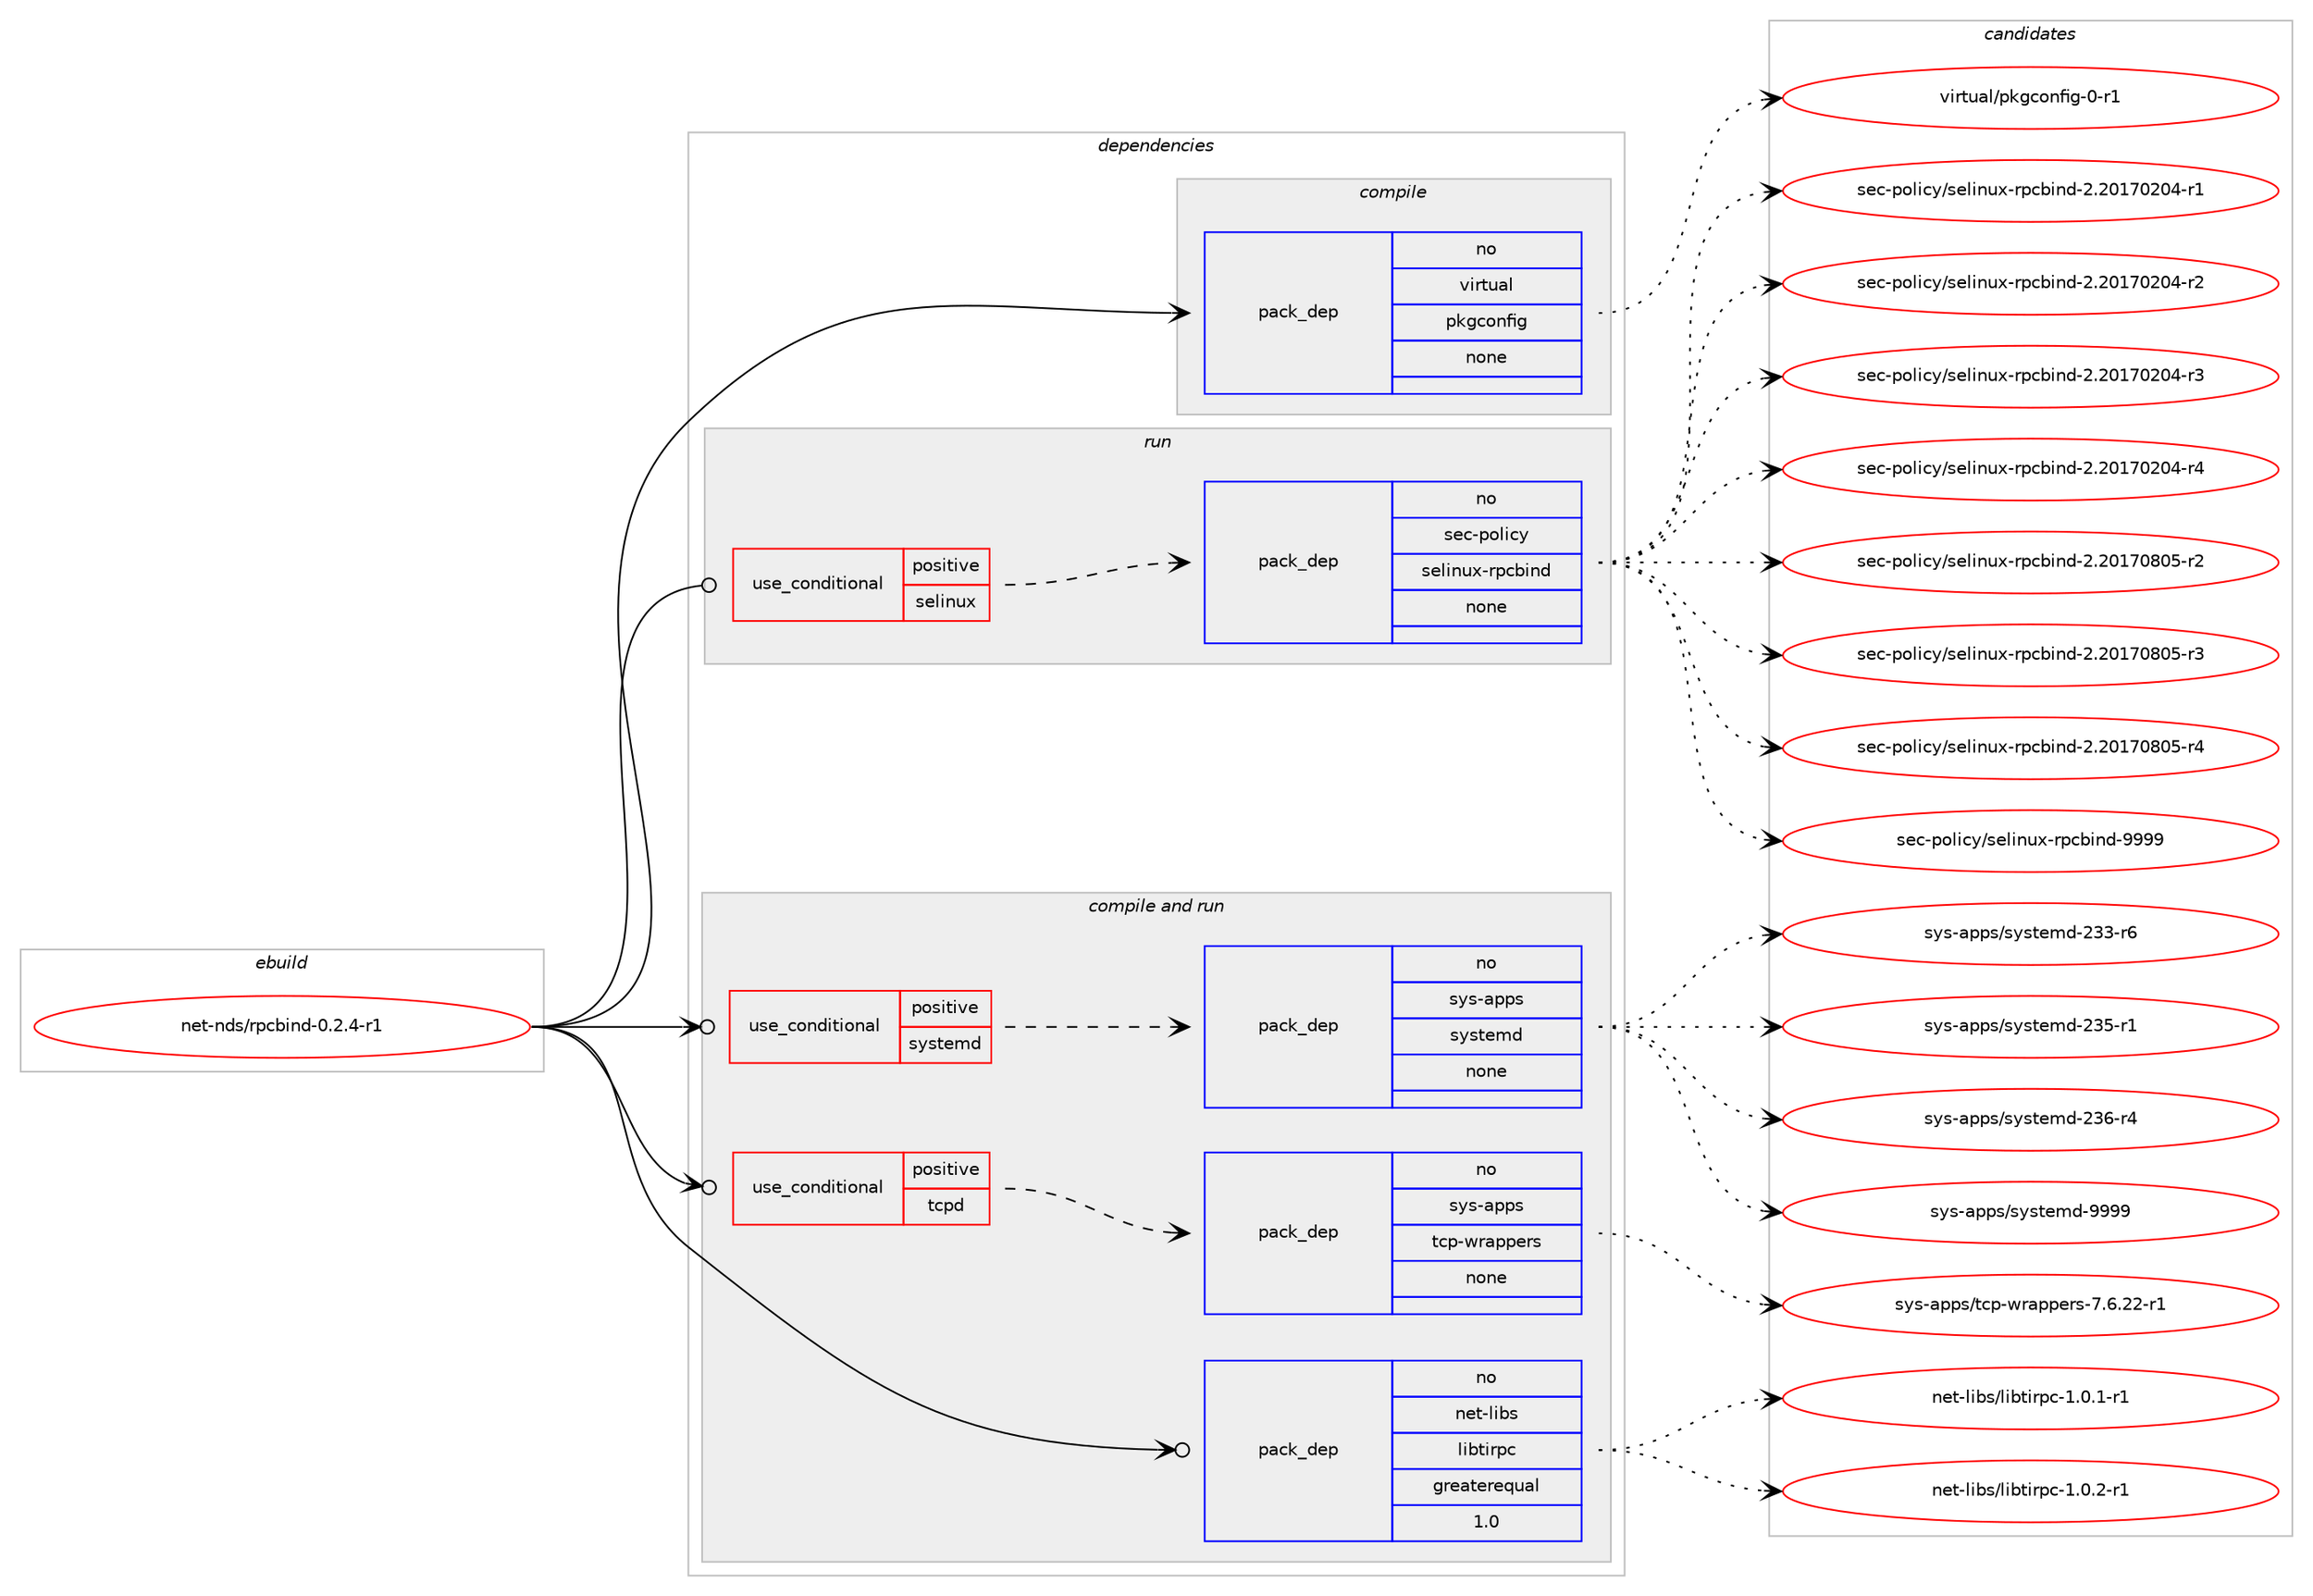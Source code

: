 digraph prolog {

# *************
# Graph options
# *************

newrank=true;
concentrate=true;
compound=true;
graph [rankdir=LR,fontname=Helvetica,fontsize=10,ranksep=1.5];#, ranksep=2.5, nodesep=0.2];
edge  [arrowhead=vee];
node  [fontname=Helvetica,fontsize=10];

# **********
# The ebuild
# **********

subgraph cluster_leftcol {
color=gray;
rank=same;
label=<<i>ebuild</i>>;
id [label="net-nds/rpcbind-0.2.4-r1", color=red, width=4, href="../net-nds/rpcbind-0.2.4-r1.svg"];
}

# ****************
# The dependencies
# ****************

subgraph cluster_midcol {
color=gray;
label=<<i>dependencies</i>>;
subgraph cluster_compile {
fillcolor="#eeeeee";
style=filled;
label=<<i>compile</i>>;
subgraph pack841 {
dependency1235 [label=<<TABLE BORDER="0" CELLBORDER="1" CELLSPACING="0" CELLPADDING="4" WIDTH="220"><TR><TD ROWSPAN="6" CELLPADDING="30">pack_dep</TD></TR><TR><TD WIDTH="110">no</TD></TR><TR><TD>virtual</TD></TR><TR><TD>pkgconfig</TD></TR><TR><TD>none</TD></TR><TR><TD></TD></TR></TABLE>>, shape=none, color=blue];
}
id:e -> dependency1235:w [weight=20,style="solid",arrowhead="vee"];
}
subgraph cluster_compileandrun {
fillcolor="#eeeeee";
style=filled;
label=<<i>compile and run</i>>;
subgraph cond367 {
dependency1236 [label=<<TABLE BORDER="0" CELLBORDER="1" CELLSPACING="0" CELLPADDING="4"><TR><TD ROWSPAN="3" CELLPADDING="10">use_conditional</TD></TR><TR><TD>positive</TD></TR><TR><TD>systemd</TD></TR></TABLE>>, shape=none, color=red];
subgraph pack842 {
dependency1237 [label=<<TABLE BORDER="0" CELLBORDER="1" CELLSPACING="0" CELLPADDING="4" WIDTH="220"><TR><TD ROWSPAN="6" CELLPADDING="30">pack_dep</TD></TR><TR><TD WIDTH="110">no</TD></TR><TR><TD>sys-apps</TD></TR><TR><TD>systemd</TD></TR><TR><TD>none</TD></TR><TR><TD></TD></TR></TABLE>>, shape=none, color=blue];
}
dependency1236:e -> dependency1237:w [weight=20,style="dashed",arrowhead="vee"];
}
id:e -> dependency1236:w [weight=20,style="solid",arrowhead="odotvee"];
subgraph cond368 {
dependency1238 [label=<<TABLE BORDER="0" CELLBORDER="1" CELLSPACING="0" CELLPADDING="4"><TR><TD ROWSPAN="3" CELLPADDING="10">use_conditional</TD></TR><TR><TD>positive</TD></TR><TR><TD>tcpd</TD></TR></TABLE>>, shape=none, color=red];
subgraph pack843 {
dependency1239 [label=<<TABLE BORDER="0" CELLBORDER="1" CELLSPACING="0" CELLPADDING="4" WIDTH="220"><TR><TD ROWSPAN="6" CELLPADDING="30">pack_dep</TD></TR><TR><TD WIDTH="110">no</TD></TR><TR><TD>sys-apps</TD></TR><TR><TD>tcp-wrappers</TD></TR><TR><TD>none</TD></TR><TR><TD></TD></TR></TABLE>>, shape=none, color=blue];
}
dependency1238:e -> dependency1239:w [weight=20,style="dashed",arrowhead="vee"];
}
id:e -> dependency1238:w [weight=20,style="solid",arrowhead="odotvee"];
subgraph pack844 {
dependency1240 [label=<<TABLE BORDER="0" CELLBORDER="1" CELLSPACING="0" CELLPADDING="4" WIDTH="220"><TR><TD ROWSPAN="6" CELLPADDING="30">pack_dep</TD></TR><TR><TD WIDTH="110">no</TD></TR><TR><TD>net-libs</TD></TR><TR><TD>libtirpc</TD></TR><TR><TD>greaterequal</TD></TR><TR><TD>1.0</TD></TR></TABLE>>, shape=none, color=blue];
}
id:e -> dependency1240:w [weight=20,style="solid",arrowhead="odotvee"];
}
subgraph cluster_run {
fillcolor="#eeeeee";
style=filled;
label=<<i>run</i>>;
subgraph cond369 {
dependency1241 [label=<<TABLE BORDER="0" CELLBORDER="1" CELLSPACING="0" CELLPADDING="4"><TR><TD ROWSPAN="3" CELLPADDING="10">use_conditional</TD></TR><TR><TD>positive</TD></TR><TR><TD>selinux</TD></TR></TABLE>>, shape=none, color=red];
subgraph pack845 {
dependency1242 [label=<<TABLE BORDER="0" CELLBORDER="1" CELLSPACING="0" CELLPADDING="4" WIDTH="220"><TR><TD ROWSPAN="6" CELLPADDING="30">pack_dep</TD></TR><TR><TD WIDTH="110">no</TD></TR><TR><TD>sec-policy</TD></TR><TR><TD>selinux-rpcbind</TD></TR><TR><TD>none</TD></TR><TR><TD></TD></TR></TABLE>>, shape=none, color=blue];
}
dependency1241:e -> dependency1242:w [weight=20,style="dashed",arrowhead="vee"];
}
id:e -> dependency1241:w [weight=20,style="solid",arrowhead="odot"];
}
}

# **************
# The candidates
# **************

subgraph cluster_choices {
rank=same;
color=gray;
label=<<i>candidates</i>>;

subgraph choice841 {
color=black;
nodesep=1;
choice11810511411611797108471121071039911111010210510345484511449 [label="virtual/pkgconfig-0-r1", color=red, width=4,href="../virtual/pkgconfig-0-r1.svg"];
dependency1235:e -> choice11810511411611797108471121071039911111010210510345484511449:w [style=dotted,weight="100"];
}
subgraph choice842 {
color=black;
nodesep=1;
choice115121115459711211211547115121115116101109100455051514511454 [label="sys-apps/systemd-233-r6", color=red, width=4,href="../sys-apps/systemd-233-r6.svg"];
choice115121115459711211211547115121115116101109100455051534511449 [label="sys-apps/systemd-235-r1", color=red, width=4,href="../sys-apps/systemd-235-r1.svg"];
choice115121115459711211211547115121115116101109100455051544511452 [label="sys-apps/systemd-236-r4", color=red, width=4,href="../sys-apps/systemd-236-r4.svg"];
choice1151211154597112112115471151211151161011091004557575757 [label="sys-apps/systemd-9999", color=red, width=4,href="../sys-apps/systemd-9999.svg"];
dependency1237:e -> choice115121115459711211211547115121115116101109100455051514511454:w [style=dotted,weight="100"];
dependency1237:e -> choice115121115459711211211547115121115116101109100455051534511449:w [style=dotted,weight="100"];
dependency1237:e -> choice115121115459711211211547115121115116101109100455051544511452:w [style=dotted,weight="100"];
dependency1237:e -> choice1151211154597112112115471151211151161011091004557575757:w [style=dotted,weight="100"];
}
subgraph choice843 {
color=black;
nodesep=1;
choice115121115459711211211547116991124511911497112112101114115455546544650504511449 [label="sys-apps/tcp-wrappers-7.6.22-r1", color=red, width=4,href="../sys-apps/tcp-wrappers-7.6.22-r1.svg"];
dependency1239:e -> choice115121115459711211211547116991124511911497112112101114115455546544650504511449:w [style=dotted,weight="100"];
}
subgraph choice844 {
color=black;
nodesep=1;
choice11010111645108105981154710810598116105114112994549464846494511449 [label="net-libs/libtirpc-1.0.1-r1", color=red, width=4,href="../net-libs/libtirpc-1.0.1-r1.svg"];
choice11010111645108105981154710810598116105114112994549464846504511449 [label="net-libs/libtirpc-1.0.2-r1", color=red, width=4,href="../net-libs/libtirpc-1.0.2-r1.svg"];
dependency1240:e -> choice11010111645108105981154710810598116105114112994549464846494511449:w [style=dotted,weight="100"];
dependency1240:e -> choice11010111645108105981154710810598116105114112994549464846504511449:w [style=dotted,weight="100"];
}
subgraph choice845 {
color=black;
nodesep=1;
choice1151019945112111108105991214711510110810511011712045114112999810511010045504650484955485048524511449 [label="sec-policy/selinux-rpcbind-2.20170204-r1", color=red, width=4,href="../sec-policy/selinux-rpcbind-2.20170204-r1.svg"];
choice1151019945112111108105991214711510110810511011712045114112999810511010045504650484955485048524511450 [label="sec-policy/selinux-rpcbind-2.20170204-r2", color=red, width=4,href="../sec-policy/selinux-rpcbind-2.20170204-r2.svg"];
choice1151019945112111108105991214711510110810511011712045114112999810511010045504650484955485048524511451 [label="sec-policy/selinux-rpcbind-2.20170204-r3", color=red, width=4,href="../sec-policy/selinux-rpcbind-2.20170204-r3.svg"];
choice1151019945112111108105991214711510110810511011712045114112999810511010045504650484955485048524511452 [label="sec-policy/selinux-rpcbind-2.20170204-r4", color=red, width=4,href="../sec-policy/selinux-rpcbind-2.20170204-r4.svg"];
choice1151019945112111108105991214711510110810511011712045114112999810511010045504650484955485648534511450 [label="sec-policy/selinux-rpcbind-2.20170805-r2", color=red, width=4,href="../sec-policy/selinux-rpcbind-2.20170805-r2.svg"];
choice1151019945112111108105991214711510110810511011712045114112999810511010045504650484955485648534511451 [label="sec-policy/selinux-rpcbind-2.20170805-r3", color=red, width=4,href="../sec-policy/selinux-rpcbind-2.20170805-r3.svg"];
choice1151019945112111108105991214711510110810511011712045114112999810511010045504650484955485648534511452 [label="sec-policy/selinux-rpcbind-2.20170805-r4", color=red, width=4,href="../sec-policy/selinux-rpcbind-2.20170805-r4.svg"];
choice115101994511211110810599121471151011081051101171204511411299981051101004557575757 [label="sec-policy/selinux-rpcbind-9999", color=red, width=4,href="../sec-policy/selinux-rpcbind-9999.svg"];
dependency1242:e -> choice1151019945112111108105991214711510110810511011712045114112999810511010045504650484955485048524511449:w [style=dotted,weight="100"];
dependency1242:e -> choice1151019945112111108105991214711510110810511011712045114112999810511010045504650484955485048524511450:w [style=dotted,weight="100"];
dependency1242:e -> choice1151019945112111108105991214711510110810511011712045114112999810511010045504650484955485048524511451:w [style=dotted,weight="100"];
dependency1242:e -> choice1151019945112111108105991214711510110810511011712045114112999810511010045504650484955485048524511452:w [style=dotted,weight="100"];
dependency1242:e -> choice1151019945112111108105991214711510110810511011712045114112999810511010045504650484955485648534511450:w [style=dotted,weight="100"];
dependency1242:e -> choice1151019945112111108105991214711510110810511011712045114112999810511010045504650484955485648534511451:w [style=dotted,weight="100"];
dependency1242:e -> choice1151019945112111108105991214711510110810511011712045114112999810511010045504650484955485648534511452:w [style=dotted,weight="100"];
dependency1242:e -> choice115101994511211110810599121471151011081051101171204511411299981051101004557575757:w [style=dotted,weight="100"];
}
}

}
